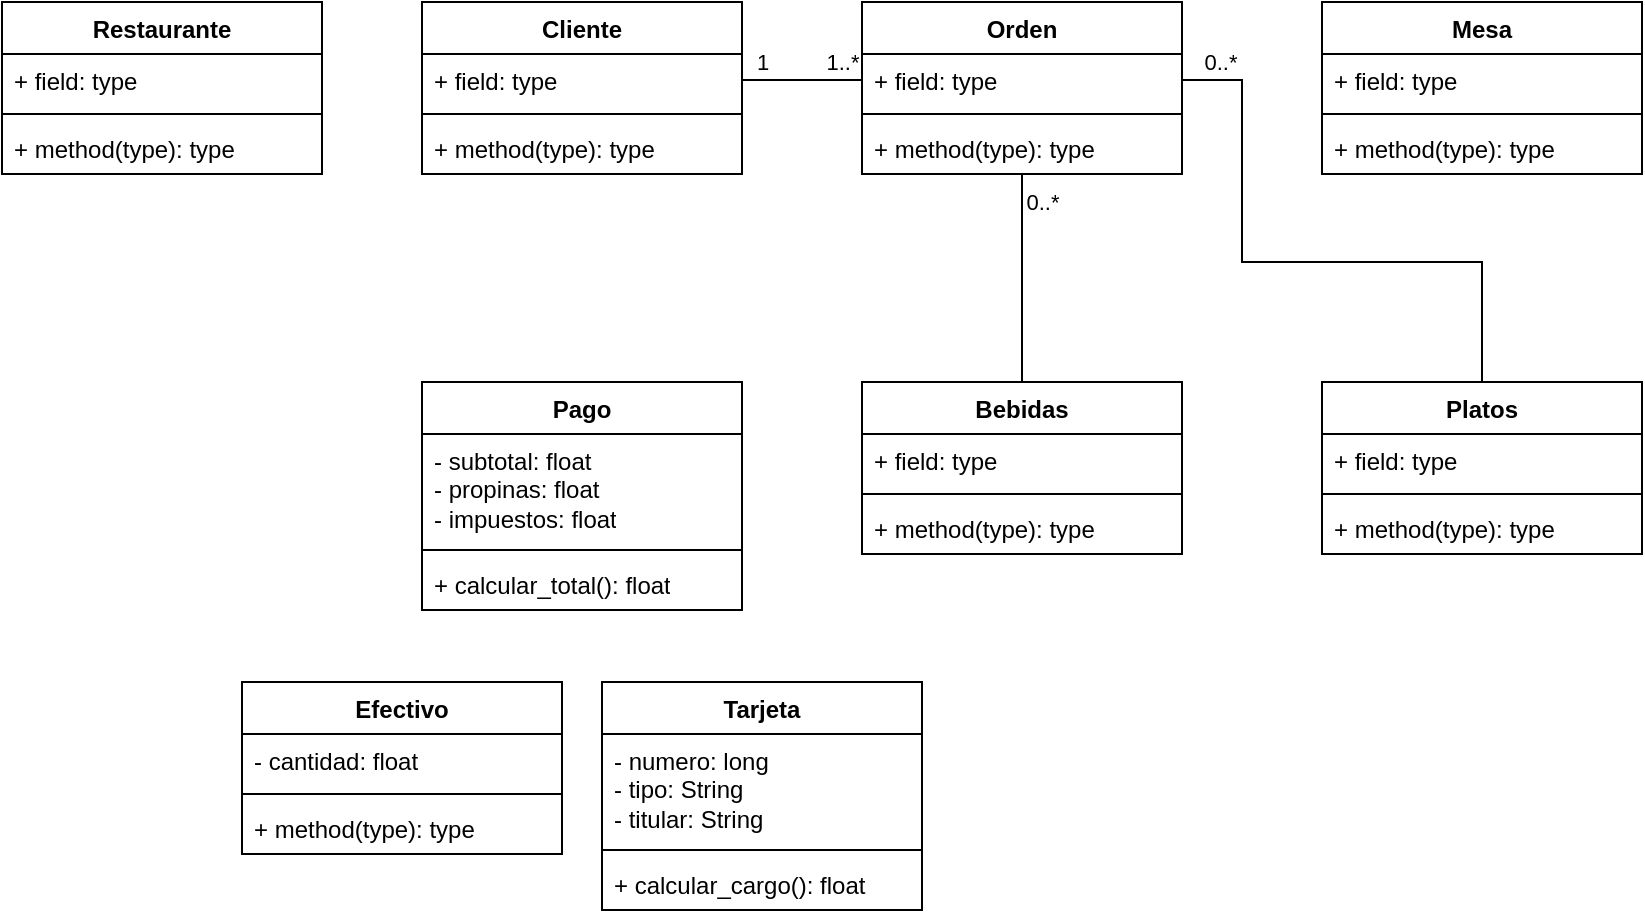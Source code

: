 <mxfile version="25.0.3">
  <diagram name="Page-1" id="3IeVrWebRwENwn5JEATx">
    <mxGraphModel dx="600" dy="323" grid="1" gridSize="10" guides="1" tooltips="1" connect="1" arrows="1" fold="1" page="1" pageScale="1" pageWidth="850" pageHeight="1100" math="0" shadow="0">
      <root>
        <mxCell id="0" />
        <mxCell id="1" parent="0" />
        <mxCell id="yORojzk-76kpM49SrCLT-1" value="Restaurante" style="swimlane;fontStyle=1;align=center;verticalAlign=top;childLayout=stackLayout;horizontal=1;startSize=26;horizontalStack=0;resizeParent=1;resizeParentMax=0;resizeLast=0;collapsible=1;marginBottom=0;whiteSpace=wrap;html=1;" vertex="1" parent="1">
          <mxGeometry x="70" y="100" width="160" height="86" as="geometry" />
        </mxCell>
        <mxCell id="yORojzk-76kpM49SrCLT-2" value="+ field: type" style="text;strokeColor=none;fillColor=none;align=left;verticalAlign=top;spacingLeft=4;spacingRight=4;overflow=hidden;rotatable=0;points=[[0,0.5],[1,0.5]];portConstraint=eastwest;whiteSpace=wrap;html=1;" vertex="1" parent="yORojzk-76kpM49SrCLT-1">
          <mxGeometry y="26" width="160" height="26" as="geometry" />
        </mxCell>
        <mxCell id="yORojzk-76kpM49SrCLT-3" value="" style="line;strokeWidth=1;fillColor=none;align=left;verticalAlign=middle;spacingTop=-1;spacingLeft=3;spacingRight=3;rotatable=0;labelPosition=right;points=[];portConstraint=eastwest;strokeColor=inherit;" vertex="1" parent="yORojzk-76kpM49SrCLT-1">
          <mxGeometry y="52" width="160" height="8" as="geometry" />
        </mxCell>
        <mxCell id="yORojzk-76kpM49SrCLT-4" value="+ method(type): type" style="text;strokeColor=none;fillColor=none;align=left;verticalAlign=top;spacingLeft=4;spacingRight=4;overflow=hidden;rotatable=0;points=[[0,0.5],[1,0.5]];portConstraint=eastwest;whiteSpace=wrap;html=1;" vertex="1" parent="yORojzk-76kpM49SrCLT-1">
          <mxGeometry y="60" width="160" height="26" as="geometry" />
        </mxCell>
        <mxCell id="yORojzk-76kpM49SrCLT-5" value="Cliente" style="swimlane;fontStyle=1;align=center;verticalAlign=top;childLayout=stackLayout;horizontal=1;startSize=26;horizontalStack=0;resizeParent=1;resizeParentMax=0;resizeLast=0;collapsible=1;marginBottom=0;whiteSpace=wrap;html=1;" vertex="1" parent="1">
          <mxGeometry x="280" y="100" width="160" height="86" as="geometry" />
        </mxCell>
        <mxCell id="yORojzk-76kpM49SrCLT-6" value="+ field: type" style="text;strokeColor=none;fillColor=none;align=left;verticalAlign=top;spacingLeft=4;spacingRight=4;overflow=hidden;rotatable=0;points=[[0,0.5],[1,0.5]];portConstraint=eastwest;whiteSpace=wrap;html=1;" vertex="1" parent="yORojzk-76kpM49SrCLT-5">
          <mxGeometry y="26" width="160" height="26" as="geometry" />
        </mxCell>
        <mxCell id="yORojzk-76kpM49SrCLT-7" value="" style="line;strokeWidth=1;fillColor=none;align=left;verticalAlign=middle;spacingTop=-1;spacingLeft=3;spacingRight=3;rotatable=0;labelPosition=right;points=[];portConstraint=eastwest;strokeColor=inherit;" vertex="1" parent="yORojzk-76kpM49SrCLT-5">
          <mxGeometry y="52" width="160" height="8" as="geometry" />
        </mxCell>
        <mxCell id="yORojzk-76kpM49SrCLT-8" value="+ method(type): type" style="text;strokeColor=none;fillColor=none;align=left;verticalAlign=top;spacingLeft=4;spacingRight=4;overflow=hidden;rotatable=0;points=[[0,0.5],[1,0.5]];portConstraint=eastwest;whiteSpace=wrap;html=1;" vertex="1" parent="yORojzk-76kpM49SrCLT-5">
          <mxGeometry y="60" width="160" height="26" as="geometry" />
        </mxCell>
        <mxCell id="yORojzk-76kpM49SrCLT-9" value="Mesa" style="swimlane;fontStyle=1;align=center;verticalAlign=top;childLayout=stackLayout;horizontal=1;startSize=26;horizontalStack=0;resizeParent=1;resizeParentMax=0;resizeLast=0;collapsible=1;marginBottom=0;whiteSpace=wrap;html=1;" vertex="1" parent="1">
          <mxGeometry x="730" y="100" width="160" height="86" as="geometry" />
        </mxCell>
        <mxCell id="yORojzk-76kpM49SrCLT-10" value="+ field: type" style="text;strokeColor=none;fillColor=none;align=left;verticalAlign=top;spacingLeft=4;spacingRight=4;overflow=hidden;rotatable=0;points=[[0,0.5],[1,0.5]];portConstraint=eastwest;whiteSpace=wrap;html=1;" vertex="1" parent="yORojzk-76kpM49SrCLT-9">
          <mxGeometry y="26" width="160" height="26" as="geometry" />
        </mxCell>
        <mxCell id="yORojzk-76kpM49SrCLT-11" value="" style="line;strokeWidth=1;fillColor=none;align=left;verticalAlign=middle;spacingTop=-1;spacingLeft=3;spacingRight=3;rotatable=0;labelPosition=right;points=[];portConstraint=eastwest;strokeColor=inherit;" vertex="1" parent="yORojzk-76kpM49SrCLT-9">
          <mxGeometry y="52" width="160" height="8" as="geometry" />
        </mxCell>
        <mxCell id="yORojzk-76kpM49SrCLT-12" value="+ method(type): type" style="text;strokeColor=none;fillColor=none;align=left;verticalAlign=top;spacingLeft=4;spacingRight=4;overflow=hidden;rotatable=0;points=[[0,0.5],[1,0.5]];portConstraint=eastwest;whiteSpace=wrap;html=1;" vertex="1" parent="yORojzk-76kpM49SrCLT-9">
          <mxGeometry y="60" width="160" height="26" as="geometry" />
        </mxCell>
        <mxCell id="yORojzk-76kpM49SrCLT-41" style="edgeStyle=orthogonalEdgeStyle;rounded=0;orthogonalLoop=1;jettySize=auto;html=1;entryX=0.5;entryY=0;entryDx=0;entryDy=0;endArrow=none;endFill=0;" edge="1" parent="1" source="yORojzk-76kpM49SrCLT-13" target="yORojzk-76kpM49SrCLT-17">
          <mxGeometry relative="1" as="geometry" />
        </mxCell>
        <mxCell id="yORojzk-76kpM49SrCLT-43" value="0..*" style="edgeLabel;html=1;align=center;verticalAlign=middle;resizable=0;points=[];" vertex="1" connectable="0" parent="yORojzk-76kpM49SrCLT-41">
          <mxGeometry x="-0.865" y="1" relative="1" as="geometry">
            <mxPoint x="9" y="7" as="offset" />
          </mxGeometry>
        </mxCell>
        <mxCell id="yORojzk-76kpM49SrCLT-13" value="Orden" style="swimlane;fontStyle=1;align=center;verticalAlign=top;childLayout=stackLayout;horizontal=1;startSize=26;horizontalStack=0;resizeParent=1;resizeParentMax=0;resizeLast=0;collapsible=1;marginBottom=0;whiteSpace=wrap;html=1;" vertex="1" parent="1">
          <mxGeometry x="500" y="100" width="160" height="86" as="geometry" />
        </mxCell>
        <mxCell id="yORojzk-76kpM49SrCLT-14" value="+ field: type" style="text;strokeColor=none;fillColor=none;align=left;verticalAlign=top;spacingLeft=4;spacingRight=4;overflow=hidden;rotatable=0;points=[[0,0.5],[1,0.5]];portConstraint=eastwest;whiteSpace=wrap;html=1;" vertex="1" parent="yORojzk-76kpM49SrCLT-13">
          <mxGeometry y="26" width="160" height="26" as="geometry" />
        </mxCell>
        <mxCell id="yORojzk-76kpM49SrCLT-15" value="" style="line;strokeWidth=1;fillColor=none;align=left;verticalAlign=middle;spacingTop=-1;spacingLeft=3;spacingRight=3;rotatable=0;labelPosition=right;points=[];portConstraint=eastwest;strokeColor=inherit;" vertex="1" parent="yORojzk-76kpM49SrCLT-13">
          <mxGeometry y="52" width="160" height="8" as="geometry" />
        </mxCell>
        <mxCell id="yORojzk-76kpM49SrCLT-16" value="+ method(type): type" style="text;strokeColor=none;fillColor=none;align=left;verticalAlign=top;spacingLeft=4;spacingRight=4;overflow=hidden;rotatable=0;points=[[0,0.5],[1,0.5]];portConstraint=eastwest;whiteSpace=wrap;html=1;" vertex="1" parent="yORojzk-76kpM49SrCLT-13">
          <mxGeometry y="60" width="160" height="26" as="geometry" />
        </mxCell>
        <mxCell id="yORojzk-76kpM49SrCLT-17" value="Bebidas" style="swimlane;fontStyle=1;align=center;verticalAlign=top;childLayout=stackLayout;horizontal=1;startSize=26;horizontalStack=0;resizeParent=1;resizeParentMax=0;resizeLast=0;collapsible=1;marginBottom=0;whiteSpace=wrap;html=1;" vertex="1" parent="1">
          <mxGeometry x="500" y="290" width="160" height="86" as="geometry" />
        </mxCell>
        <mxCell id="yORojzk-76kpM49SrCLT-18" value="+ field: type" style="text;strokeColor=none;fillColor=none;align=left;verticalAlign=top;spacingLeft=4;spacingRight=4;overflow=hidden;rotatable=0;points=[[0,0.5],[1,0.5]];portConstraint=eastwest;whiteSpace=wrap;html=1;" vertex="1" parent="yORojzk-76kpM49SrCLT-17">
          <mxGeometry y="26" width="160" height="26" as="geometry" />
        </mxCell>
        <mxCell id="yORojzk-76kpM49SrCLT-19" value="" style="line;strokeWidth=1;fillColor=none;align=left;verticalAlign=middle;spacingTop=-1;spacingLeft=3;spacingRight=3;rotatable=0;labelPosition=right;points=[];portConstraint=eastwest;strokeColor=inherit;" vertex="1" parent="yORojzk-76kpM49SrCLT-17">
          <mxGeometry y="52" width="160" height="8" as="geometry" />
        </mxCell>
        <mxCell id="yORojzk-76kpM49SrCLT-20" value="+ method(type): type" style="text;strokeColor=none;fillColor=none;align=left;verticalAlign=top;spacingLeft=4;spacingRight=4;overflow=hidden;rotatable=0;points=[[0,0.5],[1,0.5]];portConstraint=eastwest;whiteSpace=wrap;html=1;" vertex="1" parent="yORojzk-76kpM49SrCLT-17">
          <mxGeometry y="60" width="160" height="26" as="geometry" />
        </mxCell>
        <mxCell id="yORojzk-76kpM49SrCLT-21" value="Platos" style="swimlane;fontStyle=1;align=center;verticalAlign=top;childLayout=stackLayout;horizontal=1;startSize=26;horizontalStack=0;resizeParent=1;resizeParentMax=0;resizeLast=0;collapsible=1;marginBottom=0;whiteSpace=wrap;html=1;" vertex="1" parent="1">
          <mxGeometry x="730" y="290" width="160" height="86" as="geometry" />
        </mxCell>
        <mxCell id="yORojzk-76kpM49SrCLT-22" value="+ field: type" style="text;strokeColor=none;fillColor=none;align=left;verticalAlign=top;spacingLeft=4;spacingRight=4;overflow=hidden;rotatable=0;points=[[0,0.5],[1,0.5]];portConstraint=eastwest;whiteSpace=wrap;html=1;" vertex="1" parent="yORojzk-76kpM49SrCLT-21">
          <mxGeometry y="26" width="160" height="26" as="geometry" />
        </mxCell>
        <mxCell id="yORojzk-76kpM49SrCLT-23" value="" style="line;strokeWidth=1;fillColor=none;align=left;verticalAlign=middle;spacingTop=-1;spacingLeft=3;spacingRight=3;rotatable=0;labelPosition=right;points=[];portConstraint=eastwest;strokeColor=inherit;" vertex="1" parent="yORojzk-76kpM49SrCLT-21">
          <mxGeometry y="52" width="160" height="8" as="geometry" />
        </mxCell>
        <mxCell id="yORojzk-76kpM49SrCLT-24" value="+ method(type): type" style="text;strokeColor=none;fillColor=none;align=left;verticalAlign=top;spacingLeft=4;spacingRight=4;overflow=hidden;rotatable=0;points=[[0,0.5],[1,0.5]];portConstraint=eastwest;whiteSpace=wrap;html=1;" vertex="1" parent="yORojzk-76kpM49SrCLT-21">
          <mxGeometry y="60" width="160" height="26" as="geometry" />
        </mxCell>
        <mxCell id="yORojzk-76kpM49SrCLT-25" value="Pago" style="swimlane;fontStyle=1;align=center;verticalAlign=top;childLayout=stackLayout;horizontal=1;startSize=26;horizontalStack=0;resizeParent=1;resizeParentMax=0;resizeLast=0;collapsible=1;marginBottom=0;whiteSpace=wrap;html=1;" vertex="1" parent="1">
          <mxGeometry x="280" y="290" width="160" height="114" as="geometry" />
        </mxCell>
        <mxCell id="yORojzk-76kpM49SrCLT-26" value="&lt;div&gt;- subtotal: float&lt;/div&gt;&lt;div&gt;- propinas: float&lt;/div&gt;&lt;div&gt;- impuestos: float&lt;br&gt;&lt;/div&gt;" style="text;strokeColor=none;fillColor=none;align=left;verticalAlign=top;spacingLeft=4;spacingRight=4;overflow=hidden;rotatable=0;points=[[0,0.5],[1,0.5]];portConstraint=eastwest;whiteSpace=wrap;html=1;" vertex="1" parent="yORojzk-76kpM49SrCLT-25">
          <mxGeometry y="26" width="160" height="54" as="geometry" />
        </mxCell>
        <mxCell id="yORojzk-76kpM49SrCLT-27" value="" style="line;strokeWidth=1;fillColor=none;align=left;verticalAlign=middle;spacingTop=-1;spacingLeft=3;spacingRight=3;rotatable=0;labelPosition=right;points=[];portConstraint=eastwest;strokeColor=inherit;" vertex="1" parent="yORojzk-76kpM49SrCLT-25">
          <mxGeometry y="80" width="160" height="8" as="geometry" />
        </mxCell>
        <mxCell id="yORojzk-76kpM49SrCLT-28" value="+ calcular_total(): float" style="text;strokeColor=none;fillColor=none;align=left;verticalAlign=top;spacingLeft=4;spacingRight=4;overflow=hidden;rotatable=0;points=[[0,0.5],[1,0.5]];portConstraint=eastwest;whiteSpace=wrap;html=1;" vertex="1" parent="yORojzk-76kpM49SrCLT-25">
          <mxGeometry y="88" width="160" height="26" as="geometry" />
        </mxCell>
        <mxCell id="yORojzk-76kpM49SrCLT-29" value="Efectivo" style="swimlane;fontStyle=1;align=center;verticalAlign=top;childLayout=stackLayout;horizontal=1;startSize=26;horizontalStack=0;resizeParent=1;resizeParentMax=0;resizeLast=0;collapsible=1;marginBottom=0;whiteSpace=wrap;html=1;" vertex="1" parent="1">
          <mxGeometry x="190" y="440" width="160" height="86" as="geometry" />
        </mxCell>
        <mxCell id="yORojzk-76kpM49SrCLT-30" value="- cantidad: float" style="text;strokeColor=none;fillColor=none;align=left;verticalAlign=top;spacingLeft=4;spacingRight=4;overflow=hidden;rotatable=0;points=[[0,0.5],[1,0.5]];portConstraint=eastwest;whiteSpace=wrap;html=1;" vertex="1" parent="yORojzk-76kpM49SrCLT-29">
          <mxGeometry y="26" width="160" height="26" as="geometry" />
        </mxCell>
        <mxCell id="yORojzk-76kpM49SrCLT-31" value="" style="line;strokeWidth=1;fillColor=none;align=left;verticalAlign=middle;spacingTop=-1;spacingLeft=3;spacingRight=3;rotatable=0;labelPosition=right;points=[];portConstraint=eastwest;strokeColor=inherit;" vertex="1" parent="yORojzk-76kpM49SrCLT-29">
          <mxGeometry y="52" width="160" height="8" as="geometry" />
        </mxCell>
        <mxCell id="yORojzk-76kpM49SrCLT-32" value="+ method(type): type" style="text;strokeColor=none;fillColor=none;align=left;verticalAlign=top;spacingLeft=4;spacingRight=4;overflow=hidden;rotatable=0;points=[[0,0.5],[1,0.5]];portConstraint=eastwest;whiteSpace=wrap;html=1;" vertex="1" parent="yORojzk-76kpM49SrCLT-29">
          <mxGeometry y="60" width="160" height="26" as="geometry" />
        </mxCell>
        <mxCell id="yORojzk-76kpM49SrCLT-33" value="Tarjeta" style="swimlane;fontStyle=1;align=center;verticalAlign=top;childLayout=stackLayout;horizontal=1;startSize=26;horizontalStack=0;resizeParent=1;resizeParentMax=0;resizeLast=0;collapsible=1;marginBottom=0;whiteSpace=wrap;html=1;" vertex="1" parent="1">
          <mxGeometry x="370" y="440" width="160" height="114" as="geometry" />
        </mxCell>
        <mxCell id="yORojzk-76kpM49SrCLT-34" value="&lt;div&gt;- numero: long&lt;/div&gt;&lt;div&gt;- tipo: String&lt;/div&gt;&lt;div&gt;- titular: String&lt;br&gt;&lt;/div&gt;" style="text;strokeColor=none;fillColor=none;align=left;verticalAlign=top;spacingLeft=4;spacingRight=4;overflow=hidden;rotatable=0;points=[[0,0.5],[1,0.5]];portConstraint=eastwest;whiteSpace=wrap;html=1;" vertex="1" parent="yORojzk-76kpM49SrCLT-33">
          <mxGeometry y="26" width="160" height="54" as="geometry" />
        </mxCell>
        <mxCell id="yORojzk-76kpM49SrCLT-35" value="" style="line;strokeWidth=1;fillColor=none;align=left;verticalAlign=middle;spacingTop=-1;spacingLeft=3;spacingRight=3;rotatable=0;labelPosition=right;points=[];portConstraint=eastwest;strokeColor=inherit;" vertex="1" parent="yORojzk-76kpM49SrCLT-33">
          <mxGeometry y="80" width="160" height="8" as="geometry" />
        </mxCell>
        <mxCell id="yORojzk-76kpM49SrCLT-36" value="+ calcular_cargo(): float" style="text;strokeColor=none;fillColor=none;align=left;verticalAlign=top;spacingLeft=4;spacingRight=4;overflow=hidden;rotatable=0;points=[[0,0.5],[1,0.5]];portConstraint=eastwest;whiteSpace=wrap;html=1;" vertex="1" parent="yORojzk-76kpM49SrCLT-33">
          <mxGeometry y="88" width="160" height="26" as="geometry" />
        </mxCell>
        <mxCell id="yORojzk-76kpM49SrCLT-38" style="edgeStyle=orthogonalEdgeStyle;rounded=0;orthogonalLoop=1;jettySize=auto;html=1;entryX=0;entryY=0.5;entryDx=0;entryDy=0;endArrow=none;endFill=0;" edge="1" parent="1" source="yORojzk-76kpM49SrCLT-6" target="yORojzk-76kpM49SrCLT-14">
          <mxGeometry relative="1" as="geometry" />
        </mxCell>
        <mxCell id="yORojzk-76kpM49SrCLT-39" value="1..*" style="edgeLabel;html=1;align=center;verticalAlign=middle;resizable=0;points=[];" vertex="1" connectable="0" parent="yORojzk-76kpM49SrCLT-38">
          <mxGeometry x="0.784" relative="1" as="geometry">
            <mxPoint x="-4" y="-9" as="offset" />
          </mxGeometry>
        </mxCell>
        <mxCell id="yORojzk-76kpM49SrCLT-40" value="1" style="edgeLabel;html=1;align=center;verticalAlign=middle;resizable=0;points=[];" vertex="1" connectable="0" parent="yORojzk-76kpM49SrCLT-38">
          <mxGeometry x="-0.283" relative="1" as="geometry">
            <mxPoint x="-12" y="-9" as="offset" />
          </mxGeometry>
        </mxCell>
        <mxCell id="yORojzk-76kpM49SrCLT-42" style="edgeStyle=orthogonalEdgeStyle;rounded=0;orthogonalLoop=1;jettySize=auto;html=1;entryX=0.5;entryY=0;entryDx=0;entryDy=0;endArrow=none;endFill=0;" edge="1" parent="1" source="yORojzk-76kpM49SrCLT-14" target="yORojzk-76kpM49SrCLT-21">
          <mxGeometry relative="1" as="geometry">
            <Array as="points">
              <mxPoint x="690" y="139" />
              <mxPoint x="690" y="230" />
              <mxPoint x="810" y="230" />
            </Array>
          </mxGeometry>
        </mxCell>
        <mxCell id="yORojzk-76kpM49SrCLT-44" value="0..*" style="edgeLabel;html=1;align=center;verticalAlign=middle;resizable=0;points=[];" vertex="1" connectable="0" parent="yORojzk-76kpM49SrCLT-42">
          <mxGeometry x="-0.878" relative="1" as="geometry">
            <mxPoint y="-9" as="offset" />
          </mxGeometry>
        </mxCell>
      </root>
    </mxGraphModel>
  </diagram>
</mxfile>
